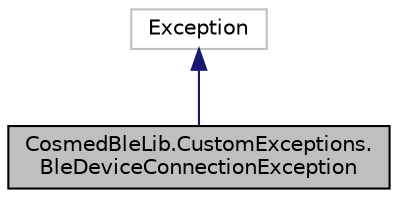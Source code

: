 digraph "CosmedBleLib.CustomExceptions.BleDeviceConnectionException"
{
 // LATEX_PDF_SIZE
  edge [fontname="Helvetica",fontsize="10",labelfontname="Helvetica",labelfontsize="10"];
  node [fontname="Helvetica",fontsize="10",shape=record];
  Node1 [label="CosmedBleLib.CustomExceptions.\lBleDeviceConnectionException",height=0.2,width=0.4,color="black", fillcolor="grey75", style="filled", fontcolor="black",tooltip="Thrown when the connection with the device generate an error"];
  Node2 -> Node1 [dir="back",color="midnightblue",fontsize="10",style="solid",fontname="Helvetica"];
  Node2 [label="Exception",height=0.2,width=0.4,color="grey75", fillcolor="white", style="filled",tooltip=" "];
}
